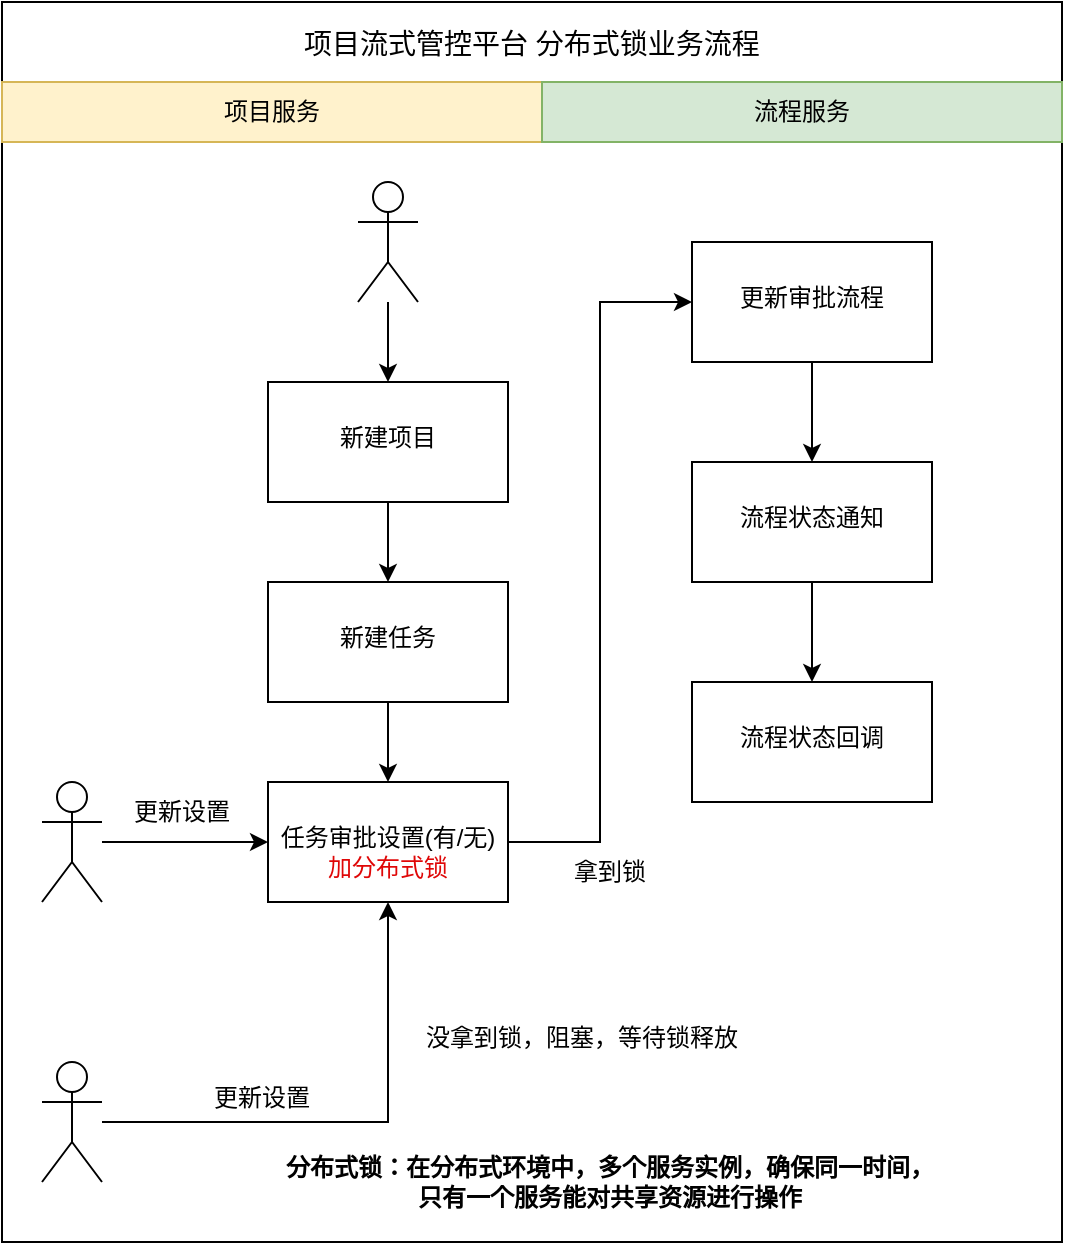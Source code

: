 <mxfile version="24.7.16">
  <diagram name="第 1 页" id="j2aq3opvmHzck9cFTJ19">
    <mxGraphModel dx="716" dy="482" grid="1" gridSize="10" guides="1" tooltips="1" connect="1" arrows="1" fold="1" page="1" pageScale="1" pageWidth="827" pageHeight="1169" math="0" shadow="0">
      <root>
        <mxCell id="0" />
        <mxCell id="1" parent="0" />
        <mxCell id="J37NUGhFnpIfU3b7wJw7-4" value="" style="rounded=0;whiteSpace=wrap;html=1;" parent="1" vertex="1">
          <mxGeometry x="140" y="10" width="530" height="620" as="geometry" />
        </mxCell>
        <mxCell id="J37NUGhFnpIfU3b7wJw7-12" value="" style="edgeStyle=orthogonalEdgeStyle;rounded=0;orthogonalLoop=1;jettySize=auto;html=1;" parent="1" source="J37NUGhFnpIfU3b7wJw7-2" target="J37NUGhFnpIfU3b7wJw7-11" edge="1">
          <mxGeometry relative="1" as="geometry" />
        </mxCell>
        <mxCell id="J37NUGhFnpIfU3b7wJw7-2" value="Actor" style="shape=umlActor;verticalLabelPosition=bottom;verticalAlign=top;html=1;outlineConnect=0;fontColor=none;noLabel=1;" parent="1" vertex="1">
          <mxGeometry x="318" y="100" width="30" height="60" as="geometry" />
        </mxCell>
        <mxCell id="J37NUGhFnpIfU3b7wJw7-6" value="项目服务" style="rounded=0;whiteSpace=wrap;html=1;fillColor=#fff2cc;strokeColor=#d6b656;" parent="1" vertex="1">
          <mxGeometry x="140" y="50" width="270" height="30" as="geometry" />
        </mxCell>
        <mxCell id="J37NUGhFnpIfU3b7wJw7-10" value="&lt;span style=&quot;font-weight: normal;&quot;&gt;&lt;font style=&quot;font-size: 14px;&quot;&gt;项目流式管控平台 分布式锁业务流程&lt;/font&gt;&lt;/span&gt;" style="text;html=1;align=center;verticalAlign=middle;whiteSpace=wrap;rounded=0;fontStyle=1" parent="1" vertex="1">
          <mxGeometry x="290" y="16" width="230" height="30" as="geometry" />
        </mxCell>
        <mxCell id="J37NUGhFnpIfU3b7wJw7-14" value="" style="edgeStyle=orthogonalEdgeStyle;rounded=0;orthogonalLoop=1;jettySize=auto;html=1;" parent="1" source="J37NUGhFnpIfU3b7wJw7-11" target="J37NUGhFnpIfU3b7wJw7-13" edge="1">
          <mxGeometry relative="1" as="geometry" />
        </mxCell>
        <mxCell id="J37NUGhFnpIfU3b7wJw7-11" value="&lt;div&gt;&lt;br&gt;&lt;/div&gt;新建项目" style="whiteSpace=wrap;html=1;verticalAlign=top;fontColor=none;align=center;" parent="1" vertex="1">
          <mxGeometry x="273" y="200" width="120" height="60" as="geometry" />
        </mxCell>
        <mxCell id="J37NUGhFnpIfU3b7wJw7-16" value="" style="edgeStyle=orthogonalEdgeStyle;rounded=0;orthogonalLoop=1;jettySize=auto;html=1;" parent="1" source="J37NUGhFnpIfU3b7wJw7-13" target="J37NUGhFnpIfU3b7wJw7-15" edge="1">
          <mxGeometry relative="1" as="geometry" />
        </mxCell>
        <mxCell id="J37NUGhFnpIfU3b7wJw7-13" value="&lt;div&gt;&lt;br&gt;&lt;/div&gt;&lt;div&gt;新建任务&lt;/div&gt;" style="whiteSpace=wrap;html=1;verticalAlign=top;fontColor=none;" parent="1" vertex="1">
          <mxGeometry x="273" y="300" width="120" height="60" as="geometry" />
        </mxCell>
        <mxCell id="J37NUGhFnpIfU3b7wJw7-33" value="" style="edgeStyle=orthogonalEdgeStyle;rounded=0;orthogonalLoop=1;jettySize=auto;html=1;entryX=0;entryY=0.5;entryDx=0;entryDy=0;" parent="1" source="J37NUGhFnpIfU3b7wJw7-15" target="J37NUGhFnpIfU3b7wJw7-20" edge="1">
          <mxGeometry relative="1" as="geometry" />
        </mxCell>
        <mxCell id="J37NUGhFnpIfU3b7wJw7-15" value="&lt;div&gt;&lt;br&gt;&lt;/div&gt;&lt;div&gt;任务审批设置(&lt;span style=&quot;background-color: initial;&quot;&gt;有/无&lt;/span&gt;&lt;span style=&quot;background-color: initial;&quot;&gt;)&lt;/span&gt;&lt;/div&gt;&lt;div&gt;&lt;font color=&quot;#df0707&quot;&gt;加分布式锁&lt;/font&gt;&lt;/div&gt;" style="whiteSpace=wrap;html=1;verticalAlign=top;fontColor=none;" parent="1" vertex="1">
          <mxGeometry x="273" y="400" width="120" height="60" as="geometry" />
        </mxCell>
        <mxCell id="J37NUGhFnpIfU3b7wJw7-18" value="流程服务" style="rounded=0;whiteSpace=wrap;html=1;fillColor=#d5e8d4;strokeColor=#82b366;" parent="1" vertex="1">
          <mxGeometry x="410" y="50" width="260" height="30" as="geometry" />
        </mxCell>
        <mxCell id="J37NUGhFnpIfU3b7wJw7-30" value="" style="edgeStyle=orthogonalEdgeStyle;rounded=0;orthogonalLoop=1;jettySize=auto;html=1;" parent="1" source="J37NUGhFnpIfU3b7wJw7-20" target="J37NUGhFnpIfU3b7wJw7-29" edge="1">
          <mxGeometry relative="1" as="geometry" />
        </mxCell>
        <mxCell id="J37NUGhFnpIfU3b7wJw7-20" value="&lt;div&gt;&lt;br&gt;&lt;/div&gt;更新审批流程" style="whiteSpace=wrap;html=1;verticalAlign=top;fontColor=none;" parent="1" vertex="1">
          <mxGeometry x="485" y="130" width="120" height="60" as="geometry" />
        </mxCell>
        <mxCell id="J37NUGhFnpIfU3b7wJw7-24" value="" style="edgeStyle=orthogonalEdgeStyle;rounded=0;orthogonalLoop=1;jettySize=auto;html=1;" parent="1" source="J37NUGhFnpIfU3b7wJw7-21" target="J37NUGhFnpIfU3b7wJw7-15" edge="1">
          <mxGeometry relative="1" as="geometry" />
        </mxCell>
        <mxCell id="J37NUGhFnpIfU3b7wJw7-21" value="Actor" style="shape=umlActor;verticalLabelPosition=bottom;verticalAlign=top;html=1;outlineConnect=0;fontColor=none;noLabel=1;" parent="1" vertex="1">
          <mxGeometry x="160" y="400" width="30" height="60" as="geometry" />
        </mxCell>
        <mxCell id="J37NUGhFnpIfU3b7wJw7-27" value="" style="edgeStyle=orthogonalEdgeStyle;rounded=0;orthogonalLoop=1;jettySize=auto;html=1;entryX=0.5;entryY=1;entryDx=0;entryDy=0;" parent="1" source="J37NUGhFnpIfU3b7wJw7-22" target="J37NUGhFnpIfU3b7wJw7-15" edge="1">
          <mxGeometry relative="1" as="geometry">
            <mxPoint x="320" y="530" as="targetPoint" />
          </mxGeometry>
        </mxCell>
        <mxCell id="J37NUGhFnpIfU3b7wJw7-22" value="Actor" style="shape=umlActor;verticalLabelPosition=bottom;verticalAlign=top;html=1;outlineConnect=0;fontColor=none;noLabel=1;" parent="1" vertex="1">
          <mxGeometry x="160" y="540" width="30" height="60" as="geometry" />
        </mxCell>
        <mxCell id="J37NUGhFnpIfU3b7wJw7-28" value="更新设置" style="text;html=1;align=center;verticalAlign=middle;whiteSpace=wrap;rounded=0;" parent="1" vertex="1">
          <mxGeometry x="200" y="400" width="60" height="30" as="geometry" />
        </mxCell>
        <mxCell id="J37NUGhFnpIfU3b7wJw7-32" value="" style="edgeStyle=orthogonalEdgeStyle;rounded=0;orthogonalLoop=1;jettySize=auto;html=1;" parent="1" source="J37NUGhFnpIfU3b7wJw7-29" target="J37NUGhFnpIfU3b7wJw7-31" edge="1">
          <mxGeometry relative="1" as="geometry" />
        </mxCell>
        <mxCell id="J37NUGhFnpIfU3b7wJw7-29" value="&lt;div&gt;&lt;/div&gt;&lt;div&gt;&lt;br&gt;&lt;/div&gt;&lt;div&gt;流程状态通知&lt;/div&gt;" style="whiteSpace=wrap;html=1;verticalAlign=top;fontColor=none;" parent="1" vertex="1">
          <mxGeometry x="485" y="240" width="120" height="60" as="geometry" />
        </mxCell>
        <mxCell id="J37NUGhFnpIfU3b7wJw7-31" value="&lt;div&gt;&lt;br&gt;&lt;/div&gt;流程状态回调&lt;div&gt;&lt;/div&gt;" style="whiteSpace=wrap;html=1;verticalAlign=top;fontColor=none;" parent="1" vertex="1">
          <mxGeometry x="485" y="350" width="120" height="60" as="geometry" />
        </mxCell>
        <mxCell id="J37NUGhFnpIfU3b7wJw7-34" value="更新设置" style="text;html=1;align=center;verticalAlign=middle;whiteSpace=wrap;rounded=0;" parent="1" vertex="1">
          <mxGeometry x="240" y="543" width="60" height="30" as="geometry" />
        </mxCell>
        <mxCell id="J37NUGhFnpIfU3b7wJw7-36" value="拿到锁" style="text;html=1;align=center;verticalAlign=middle;whiteSpace=wrap;rounded=0;" parent="1" vertex="1">
          <mxGeometry x="414" y="430" width="60" height="30" as="geometry" />
        </mxCell>
        <mxCell id="J37NUGhFnpIfU3b7wJw7-37" value="没拿到锁，阻塞，等待锁释放" style="text;html=1;align=center;verticalAlign=middle;whiteSpace=wrap;rounded=0;" parent="1" vertex="1">
          <mxGeometry x="340" y="513" width="180" height="30" as="geometry" />
        </mxCell>
        <mxCell id="J37NUGhFnpIfU3b7wJw7-38" value="&lt;b&gt;分布式锁：在分布式环境中，多个服务实例，确保同一时间，只有一个服务能对共享资源进行操作&lt;/b&gt;" style="text;html=1;align=center;verticalAlign=middle;whiteSpace=wrap;rounded=0;" parent="1" vertex="1">
          <mxGeometry x="279" y="585" width="330" height="30" as="geometry" />
        </mxCell>
      </root>
    </mxGraphModel>
  </diagram>
</mxfile>
